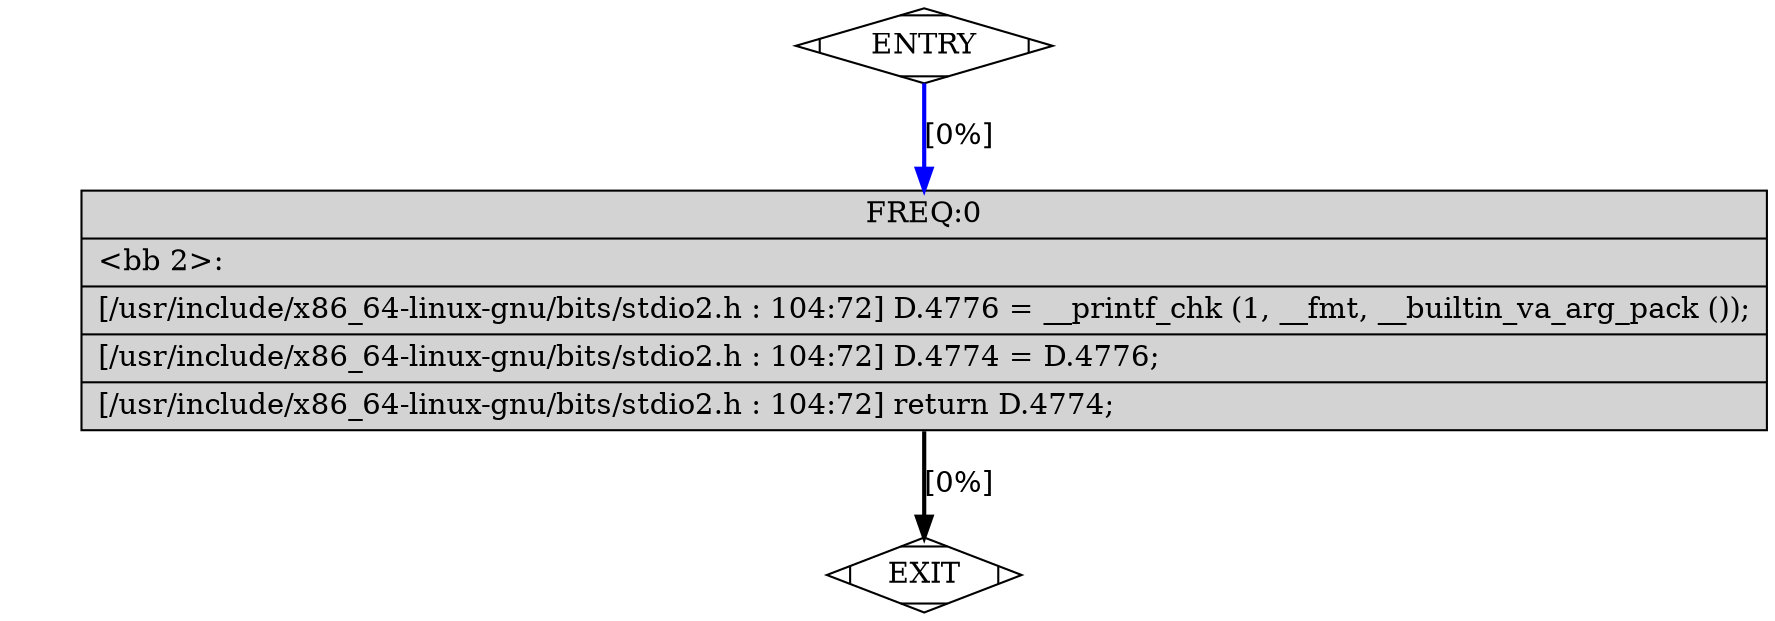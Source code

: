 digraph "corr_ref.c.011t.cfg" {
overlap=false;
subgraph "int printf(const char*, ...)" {
	color="black";
	label="int printf(const char*, ...)";
	fn_16_basic_block_0 [shape=Mdiamond,style=filled,fillcolor=white,label="ENTRY"];

	fn_16_basic_block_1 [shape=Mdiamond,style=filled,fillcolor=white,label="EXIT"];

	fn_16_basic_block_2 [shape=record,style=filled,fillcolor=lightgrey,label="{ FREQ:0 |\<bb\ 2\>:\l\
|[/usr/include/x86_64-linux-gnu/bits/stdio2.h\ :\ 104:72]\ D.4776\ =\ __printf_chk\ (1,\ __fmt,\ __builtin_va_arg_pack\ ());\l\
|[/usr/include/x86_64-linux-gnu/bits/stdio2.h\ :\ 104:72]\ D.4774\ =\ D.4776;\l\
|[/usr/include/x86_64-linux-gnu/bits/stdio2.h\ :\ 104:72]\ return\ D.4774;\l\
}"];

	fn_16_basic_block_0:s -> fn_16_basic_block_2:n [style="solid,bold",color=blue,weight=100,constraint=true, label="[0%]"];
	fn_16_basic_block_2:s -> fn_16_basic_block_1:n [style="solid,bold",color=black,weight=10,constraint=true, label="[0%]"];
	fn_16_basic_block_0:s -> fn_16_basic_block_1:n [style="invis",constraint=true];
}
}
